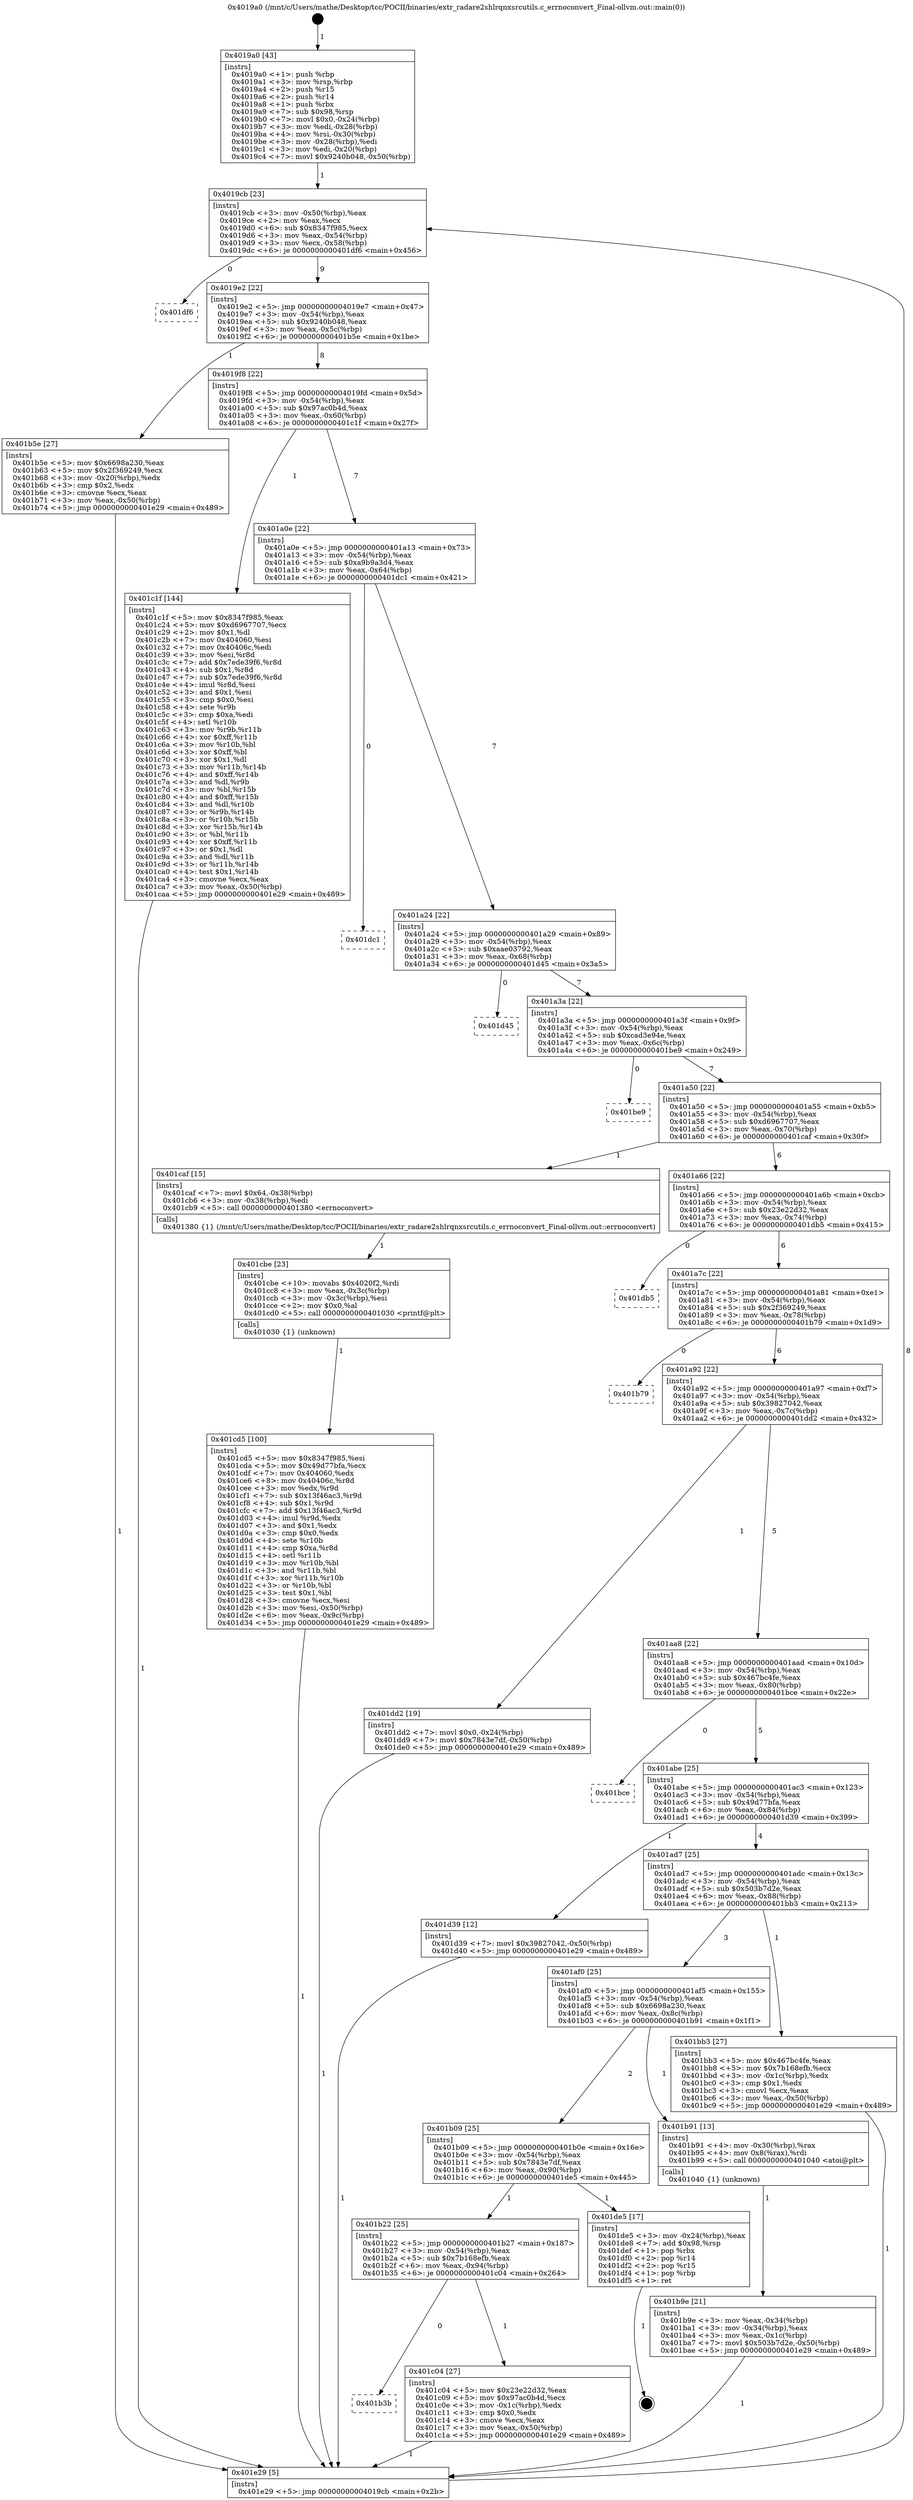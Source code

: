 digraph "0x4019a0" {
  label = "0x4019a0 (/mnt/c/Users/mathe/Desktop/tcc/POCII/binaries/extr_radare2shlrqnxsrcutils.c_errnoconvert_Final-ollvm.out::main(0))"
  labelloc = "t"
  node[shape=record]

  Entry [label="",width=0.3,height=0.3,shape=circle,fillcolor=black,style=filled]
  "0x4019cb" [label="{
     0x4019cb [23]\l
     | [instrs]\l
     &nbsp;&nbsp;0x4019cb \<+3\>: mov -0x50(%rbp),%eax\l
     &nbsp;&nbsp;0x4019ce \<+2\>: mov %eax,%ecx\l
     &nbsp;&nbsp;0x4019d0 \<+6\>: sub $0x8347f985,%ecx\l
     &nbsp;&nbsp;0x4019d6 \<+3\>: mov %eax,-0x54(%rbp)\l
     &nbsp;&nbsp;0x4019d9 \<+3\>: mov %ecx,-0x58(%rbp)\l
     &nbsp;&nbsp;0x4019dc \<+6\>: je 0000000000401df6 \<main+0x456\>\l
  }"]
  "0x401df6" [label="{
     0x401df6\l
  }", style=dashed]
  "0x4019e2" [label="{
     0x4019e2 [22]\l
     | [instrs]\l
     &nbsp;&nbsp;0x4019e2 \<+5\>: jmp 00000000004019e7 \<main+0x47\>\l
     &nbsp;&nbsp;0x4019e7 \<+3\>: mov -0x54(%rbp),%eax\l
     &nbsp;&nbsp;0x4019ea \<+5\>: sub $0x9240b048,%eax\l
     &nbsp;&nbsp;0x4019ef \<+3\>: mov %eax,-0x5c(%rbp)\l
     &nbsp;&nbsp;0x4019f2 \<+6\>: je 0000000000401b5e \<main+0x1be\>\l
  }"]
  Exit [label="",width=0.3,height=0.3,shape=circle,fillcolor=black,style=filled,peripheries=2]
  "0x401b5e" [label="{
     0x401b5e [27]\l
     | [instrs]\l
     &nbsp;&nbsp;0x401b5e \<+5\>: mov $0x6698a230,%eax\l
     &nbsp;&nbsp;0x401b63 \<+5\>: mov $0x2f369249,%ecx\l
     &nbsp;&nbsp;0x401b68 \<+3\>: mov -0x20(%rbp),%edx\l
     &nbsp;&nbsp;0x401b6b \<+3\>: cmp $0x2,%edx\l
     &nbsp;&nbsp;0x401b6e \<+3\>: cmovne %ecx,%eax\l
     &nbsp;&nbsp;0x401b71 \<+3\>: mov %eax,-0x50(%rbp)\l
     &nbsp;&nbsp;0x401b74 \<+5\>: jmp 0000000000401e29 \<main+0x489\>\l
  }"]
  "0x4019f8" [label="{
     0x4019f8 [22]\l
     | [instrs]\l
     &nbsp;&nbsp;0x4019f8 \<+5\>: jmp 00000000004019fd \<main+0x5d\>\l
     &nbsp;&nbsp;0x4019fd \<+3\>: mov -0x54(%rbp),%eax\l
     &nbsp;&nbsp;0x401a00 \<+5\>: sub $0x97ac0b4d,%eax\l
     &nbsp;&nbsp;0x401a05 \<+3\>: mov %eax,-0x60(%rbp)\l
     &nbsp;&nbsp;0x401a08 \<+6\>: je 0000000000401c1f \<main+0x27f\>\l
  }"]
  "0x401e29" [label="{
     0x401e29 [5]\l
     | [instrs]\l
     &nbsp;&nbsp;0x401e29 \<+5\>: jmp 00000000004019cb \<main+0x2b\>\l
  }"]
  "0x4019a0" [label="{
     0x4019a0 [43]\l
     | [instrs]\l
     &nbsp;&nbsp;0x4019a0 \<+1\>: push %rbp\l
     &nbsp;&nbsp;0x4019a1 \<+3\>: mov %rsp,%rbp\l
     &nbsp;&nbsp;0x4019a4 \<+2\>: push %r15\l
     &nbsp;&nbsp;0x4019a6 \<+2\>: push %r14\l
     &nbsp;&nbsp;0x4019a8 \<+1\>: push %rbx\l
     &nbsp;&nbsp;0x4019a9 \<+7\>: sub $0x98,%rsp\l
     &nbsp;&nbsp;0x4019b0 \<+7\>: movl $0x0,-0x24(%rbp)\l
     &nbsp;&nbsp;0x4019b7 \<+3\>: mov %edi,-0x28(%rbp)\l
     &nbsp;&nbsp;0x4019ba \<+4\>: mov %rsi,-0x30(%rbp)\l
     &nbsp;&nbsp;0x4019be \<+3\>: mov -0x28(%rbp),%edi\l
     &nbsp;&nbsp;0x4019c1 \<+3\>: mov %edi,-0x20(%rbp)\l
     &nbsp;&nbsp;0x4019c4 \<+7\>: movl $0x9240b048,-0x50(%rbp)\l
  }"]
  "0x401cd5" [label="{
     0x401cd5 [100]\l
     | [instrs]\l
     &nbsp;&nbsp;0x401cd5 \<+5\>: mov $0x8347f985,%esi\l
     &nbsp;&nbsp;0x401cda \<+5\>: mov $0x49d77bfa,%ecx\l
     &nbsp;&nbsp;0x401cdf \<+7\>: mov 0x404060,%edx\l
     &nbsp;&nbsp;0x401ce6 \<+8\>: mov 0x40406c,%r8d\l
     &nbsp;&nbsp;0x401cee \<+3\>: mov %edx,%r9d\l
     &nbsp;&nbsp;0x401cf1 \<+7\>: sub $0x13f46ac3,%r9d\l
     &nbsp;&nbsp;0x401cf8 \<+4\>: sub $0x1,%r9d\l
     &nbsp;&nbsp;0x401cfc \<+7\>: add $0x13f46ac3,%r9d\l
     &nbsp;&nbsp;0x401d03 \<+4\>: imul %r9d,%edx\l
     &nbsp;&nbsp;0x401d07 \<+3\>: and $0x1,%edx\l
     &nbsp;&nbsp;0x401d0a \<+3\>: cmp $0x0,%edx\l
     &nbsp;&nbsp;0x401d0d \<+4\>: sete %r10b\l
     &nbsp;&nbsp;0x401d11 \<+4\>: cmp $0xa,%r8d\l
     &nbsp;&nbsp;0x401d15 \<+4\>: setl %r11b\l
     &nbsp;&nbsp;0x401d19 \<+3\>: mov %r10b,%bl\l
     &nbsp;&nbsp;0x401d1c \<+3\>: and %r11b,%bl\l
     &nbsp;&nbsp;0x401d1f \<+3\>: xor %r11b,%r10b\l
     &nbsp;&nbsp;0x401d22 \<+3\>: or %r10b,%bl\l
     &nbsp;&nbsp;0x401d25 \<+3\>: test $0x1,%bl\l
     &nbsp;&nbsp;0x401d28 \<+3\>: cmovne %ecx,%esi\l
     &nbsp;&nbsp;0x401d2b \<+3\>: mov %esi,-0x50(%rbp)\l
     &nbsp;&nbsp;0x401d2e \<+6\>: mov %eax,-0x9c(%rbp)\l
     &nbsp;&nbsp;0x401d34 \<+5\>: jmp 0000000000401e29 \<main+0x489\>\l
  }"]
  "0x401c1f" [label="{
     0x401c1f [144]\l
     | [instrs]\l
     &nbsp;&nbsp;0x401c1f \<+5\>: mov $0x8347f985,%eax\l
     &nbsp;&nbsp;0x401c24 \<+5\>: mov $0xd6967707,%ecx\l
     &nbsp;&nbsp;0x401c29 \<+2\>: mov $0x1,%dl\l
     &nbsp;&nbsp;0x401c2b \<+7\>: mov 0x404060,%esi\l
     &nbsp;&nbsp;0x401c32 \<+7\>: mov 0x40406c,%edi\l
     &nbsp;&nbsp;0x401c39 \<+3\>: mov %esi,%r8d\l
     &nbsp;&nbsp;0x401c3c \<+7\>: add $0x7ede39f6,%r8d\l
     &nbsp;&nbsp;0x401c43 \<+4\>: sub $0x1,%r8d\l
     &nbsp;&nbsp;0x401c47 \<+7\>: sub $0x7ede39f6,%r8d\l
     &nbsp;&nbsp;0x401c4e \<+4\>: imul %r8d,%esi\l
     &nbsp;&nbsp;0x401c52 \<+3\>: and $0x1,%esi\l
     &nbsp;&nbsp;0x401c55 \<+3\>: cmp $0x0,%esi\l
     &nbsp;&nbsp;0x401c58 \<+4\>: sete %r9b\l
     &nbsp;&nbsp;0x401c5c \<+3\>: cmp $0xa,%edi\l
     &nbsp;&nbsp;0x401c5f \<+4\>: setl %r10b\l
     &nbsp;&nbsp;0x401c63 \<+3\>: mov %r9b,%r11b\l
     &nbsp;&nbsp;0x401c66 \<+4\>: xor $0xff,%r11b\l
     &nbsp;&nbsp;0x401c6a \<+3\>: mov %r10b,%bl\l
     &nbsp;&nbsp;0x401c6d \<+3\>: xor $0xff,%bl\l
     &nbsp;&nbsp;0x401c70 \<+3\>: xor $0x1,%dl\l
     &nbsp;&nbsp;0x401c73 \<+3\>: mov %r11b,%r14b\l
     &nbsp;&nbsp;0x401c76 \<+4\>: and $0xff,%r14b\l
     &nbsp;&nbsp;0x401c7a \<+3\>: and %dl,%r9b\l
     &nbsp;&nbsp;0x401c7d \<+3\>: mov %bl,%r15b\l
     &nbsp;&nbsp;0x401c80 \<+4\>: and $0xff,%r15b\l
     &nbsp;&nbsp;0x401c84 \<+3\>: and %dl,%r10b\l
     &nbsp;&nbsp;0x401c87 \<+3\>: or %r9b,%r14b\l
     &nbsp;&nbsp;0x401c8a \<+3\>: or %r10b,%r15b\l
     &nbsp;&nbsp;0x401c8d \<+3\>: xor %r15b,%r14b\l
     &nbsp;&nbsp;0x401c90 \<+3\>: or %bl,%r11b\l
     &nbsp;&nbsp;0x401c93 \<+4\>: xor $0xff,%r11b\l
     &nbsp;&nbsp;0x401c97 \<+3\>: or $0x1,%dl\l
     &nbsp;&nbsp;0x401c9a \<+3\>: and %dl,%r11b\l
     &nbsp;&nbsp;0x401c9d \<+3\>: or %r11b,%r14b\l
     &nbsp;&nbsp;0x401ca0 \<+4\>: test $0x1,%r14b\l
     &nbsp;&nbsp;0x401ca4 \<+3\>: cmovne %ecx,%eax\l
     &nbsp;&nbsp;0x401ca7 \<+3\>: mov %eax,-0x50(%rbp)\l
     &nbsp;&nbsp;0x401caa \<+5\>: jmp 0000000000401e29 \<main+0x489\>\l
  }"]
  "0x401a0e" [label="{
     0x401a0e [22]\l
     | [instrs]\l
     &nbsp;&nbsp;0x401a0e \<+5\>: jmp 0000000000401a13 \<main+0x73\>\l
     &nbsp;&nbsp;0x401a13 \<+3\>: mov -0x54(%rbp),%eax\l
     &nbsp;&nbsp;0x401a16 \<+5\>: sub $0xa9b9a3d4,%eax\l
     &nbsp;&nbsp;0x401a1b \<+3\>: mov %eax,-0x64(%rbp)\l
     &nbsp;&nbsp;0x401a1e \<+6\>: je 0000000000401dc1 \<main+0x421\>\l
  }"]
  "0x401cbe" [label="{
     0x401cbe [23]\l
     | [instrs]\l
     &nbsp;&nbsp;0x401cbe \<+10\>: movabs $0x4020f2,%rdi\l
     &nbsp;&nbsp;0x401cc8 \<+3\>: mov %eax,-0x3c(%rbp)\l
     &nbsp;&nbsp;0x401ccb \<+3\>: mov -0x3c(%rbp),%esi\l
     &nbsp;&nbsp;0x401cce \<+2\>: mov $0x0,%al\l
     &nbsp;&nbsp;0x401cd0 \<+5\>: call 0000000000401030 \<printf@plt\>\l
     | [calls]\l
     &nbsp;&nbsp;0x401030 \{1\} (unknown)\l
  }"]
  "0x401dc1" [label="{
     0x401dc1\l
  }", style=dashed]
  "0x401a24" [label="{
     0x401a24 [22]\l
     | [instrs]\l
     &nbsp;&nbsp;0x401a24 \<+5\>: jmp 0000000000401a29 \<main+0x89\>\l
     &nbsp;&nbsp;0x401a29 \<+3\>: mov -0x54(%rbp),%eax\l
     &nbsp;&nbsp;0x401a2c \<+5\>: sub $0xaae03792,%eax\l
     &nbsp;&nbsp;0x401a31 \<+3\>: mov %eax,-0x68(%rbp)\l
     &nbsp;&nbsp;0x401a34 \<+6\>: je 0000000000401d45 \<main+0x3a5\>\l
  }"]
  "0x401b3b" [label="{
     0x401b3b\l
  }", style=dashed]
  "0x401d45" [label="{
     0x401d45\l
  }", style=dashed]
  "0x401a3a" [label="{
     0x401a3a [22]\l
     | [instrs]\l
     &nbsp;&nbsp;0x401a3a \<+5\>: jmp 0000000000401a3f \<main+0x9f\>\l
     &nbsp;&nbsp;0x401a3f \<+3\>: mov -0x54(%rbp),%eax\l
     &nbsp;&nbsp;0x401a42 \<+5\>: sub $0xcad3e94e,%eax\l
     &nbsp;&nbsp;0x401a47 \<+3\>: mov %eax,-0x6c(%rbp)\l
     &nbsp;&nbsp;0x401a4a \<+6\>: je 0000000000401be9 \<main+0x249\>\l
  }"]
  "0x401c04" [label="{
     0x401c04 [27]\l
     | [instrs]\l
     &nbsp;&nbsp;0x401c04 \<+5\>: mov $0x23e22d32,%eax\l
     &nbsp;&nbsp;0x401c09 \<+5\>: mov $0x97ac0b4d,%ecx\l
     &nbsp;&nbsp;0x401c0e \<+3\>: mov -0x1c(%rbp),%edx\l
     &nbsp;&nbsp;0x401c11 \<+3\>: cmp $0x0,%edx\l
     &nbsp;&nbsp;0x401c14 \<+3\>: cmove %ecx,%eax\l
     &nbsp;&nbsp;0x401c17 \<+3\>: mov %eax,-0x50(%rbp)\l
     &nbsp;&nbsp;0x401c1a \<+5\>: jmp 0000000000401e29 \<main+0x489\>\l
  }"]
  "0x401be9" [label="{
     0x401be9\l
  }", style=dashed]
  "0x401a50" [label="{
     0x401a50 [22]\l
     | [instrs]\l
     &nbsp;&nbsp;0x401a50 \<+5\>: jmp 0000000000401a55 \<main+0xb5\>\l
     &nbsp;&nbsp;0x401a55 \<+3\>: mov -0x54(%rbp),%eax\l
     &nbsp;&nbsp;0x401a58 \<+5\>: sub $0xd6967707,%eax\l
     &nbsp;&nbsp;0x401a5d \<+3\>: mov %eax,-0x70(%rbp)\l
     &nbsp;&nbsp;0x401a60 \<+6\>: je 0000000000401caf \<main+0x30f\>\l
  }"]
  "0x401b22" [label="{
     0x401b22 [25]\l
     | [instrs]\l
     &nbsp;&nbsp;0x401b22 \<+5\>: jmp 0000000000401b27 \<main+0x187\>\l
     &nbsp;&nbsp;0x401b27 \<+3\>: mov -0x54(%rbp),%eax\l
     &nbsp;&nbsp;0x401b2a \<+5\>: sub $0x7b168efb,%eax\l
     &nbsp;&nbsp;0x401b2f \<+6\>: mov %eax,-0x94(%rbp)\l
     &nbsp;&nbsp;0x401b35 \<+6\>: je 0000000000401c04 \<main+0x264\>\l
  }"]
  "0x401caf" [label="{
     0x401caf [15]\l
     | [instrs]\l
     &nbsp;&nbsp;0x401caf \<+7\>: movl $0x64,-0x38(%rbp)\l
     &nbsp;&nbsp;0x401cb6 \<+3\>: mov -0x38(%rbp),%edi\l
     &nbsp;&nbsp;0x401cb9 \<+5\>: call 0000000000401380 \<errnoconvert\>\l
     | [calls]\l
     &nbsp;&nbsp;0x401380 \{1\} (/mnt/c/Users/mathe/Desktop/tcc/POCII/binaries/extr_radare2shlrqnxsrcutils.c_errnoconvert_Final-ollvm.out::errnoconvert)\l
  }"]
  "0x401a66" [label="{
     0x401a66 [22]\l
     | [instrs]\l
     &nbsp;&nbsp;0x401a66 \<+5\>: jmp 0000000000401a6b \<main+0xcb\>\l
     &nbsp;&nbsp;0x401a6b \<+3\>: mov -0x54(%rbp),%eax\l
     &nbsp;&nbsp;0x401a6e \<+5\>: sub $0x23e22d32,%eax\l
     &nbsp;&nbsp;0x401a73 \<+3\>: mov %eax,-0x74(%rbp)\l
     &nbsp;&nbsp;0x401a76 \<+6\>: je 0000000000401db5 \<main+0x415\>\l
  }"]
  "0x401de5" [label="{
     0x401de5 [17]\l
     | [instrs]\l
     &nbsp;&nbsp;0x401de5 \<+3\>: mov -0x24(%rbp),%eax\l
     &nbsp;&nbsp;0x401de8 \<+7\>: add $0x98,%rsp\l
     &nbsp;&nbsp;0x401def \<+1\>: pop %rbx\l
     &nbsp;&nbsp;0x401df0 \<+2\>: pop %r14\l
     &nbsp;&nbsp;0x401df2 \<+2\>: pop %r15\l
     &nbsp;&nbsp;0x401df4 \<+1\>: pop %rbp\l
     &nbsp;&nbsp;0x401df5 \<+1\>: ret\l
  }"]
  "0x401db5" [label="{
     0x401db5\l
  }", style=dashed]
  "0x401a7c" [label="{
     0x401a7c [22]\l
     | [instrs]\l
     &nbsp;&nbsp;0x401a7c \<+5\>: jmp 0000000000401a81 \<main+0xe1\>\l
     &nbsp;&nbsp;0x401a81 \<+3\>: mov -0x54(%rbp),%eax\l
     &nbsp;&nbsp;0x401a84 \<+5\>: sub $0x2f369249,%eax\l
     &nbsp;&nbsp;0x401a89 \<+3\>: mov %eax,-0x78(%rbp)\l
     &nbsp;&nbsp;0x401a8c \<+6\>: je 0000000000401b79 \<main+0x1d9\>\l
  }"]
  "0x401b9e" [label="{
     0x401b9e [21]\l
     | [instrs]\l
     &nbsp;&nbsp;0x401b9e \<+3\>: mov %eax,-0x34(%rbp)\l
     &nbsp;&nbsp;0x401ba1 \<+3\>: mov -0x34(%rbp),%eax\l
     &nbsp;&nbsp;0x401ba4 \<+3\>: mov %eax,-0x1c(%rbp)\l
     &nbsp;&nbsp;0x401ba7 \<+7\>: movl $0x503b7d2e,-0x50(%rbp)\l
     &nbsp;&nbsp;0x401bae \<+5\>: jmp 0000000000401e29 \<main+0x489\>\l
  }"]
  "0x401b79" [label="{
     0x401b79\l
  }", style=dashed]
  "0x401a92" [label="{
     0x401a92 [22]\l
     | [instrs]\l
     &nbsp;&nbsp;0x401a92 \<+5\>: jmp 0000000000401a97 \<main+0xf7\>\l
     &nbsp;&nbsp;0x401a97 \<+3\>: mov -0x54(%rbp),%eax\l
     &nbsp;&nbsp;0x401a9a \<+5\>: sub $0x39827042,%eax\l
     &nbsp;&nbsp;0x401a9f \<+3\>: mov %eax,-0x7c(%rbp)\l
     &nbsp;&nbsp;0x401aa2 \<+6\>: je 0000000000401dd2 \<main+0x432\>\l
  }"]
  "0x401b09" [label="{
     0x401b09 [25]\l
     | [instrs]\l
     &nbsp;&nbsp;0x401b09 \<+5\>: jmp 0000000000401b0e \<main+0x16e\>\l
     &nbsp;&nbsp;0x401b0e \<+3\>: mov -0x54(%rbp),%eax\l
     &nbsp;&nbsp;0x401b11 \<+5\>: sub $0x7843e7df,%eax\l
     &nbsp;&nbsp;0x401b16 \<+6\>: mov %eax,-0x90(%rbp)\l
     &nbsp;&nbsp;0x401b1c \<+6\>: je 0000000000401de5 \<main+0x445\>\l
  }"]
  "0x401dd2" [label="{
     0x401dd2 [19]\l
     | [instrs]\l
     &nbsp;&nbsp;0x401dd2 \<+7\>: movl $0x0,-0x24(%rbp)\l
     &nbsp;&nbsp;0x401dd9 \<+7\>: movl $0x7843e7df,-0x50(%rbp)\l
     &nbsp;&nbsp;0x401de0 \<+5\>: jmp 0000000000401e29 \<main+0x489\>\l
  }"]
  "0x401aa8" [label="{
     0x401aa8 [22]\l
     | [instrs]\l
     &nbsp;&nbsp;0x401aa8 \<+5\>: jmp 0000000000401aad \<main+0x10d\>\l
     &nbsp;&nbsp;0x401aad \<+3\>: mov -0x54(%rbp),%eax\l
     &nbsp;&nbsp;0x401ab0 \<+5\>: sub $0x467bc4fe,%eax\l
     &nbsp;&nbsp;0x401ab5 \<+3\>: mov %eax,-0x80(%rbp)\l
     &nbsp;&nbsp;0x401ab8 \<+6\>: je 0000000000401bce \<main+0x22e\>\l
  }"]
  "0x401b91" [label="{
     0x401b91 [13]\l
     | [instrs]\l
     &nbsp;&nbsp;0x401b91 \<+4\>: mov -0x30(%rbp),%rax\l
     &nbsp;&nbsp;0x401b95 \<+4\>: mov 0x8(%rax),%rdi\l
     &nbsp;&nbsp;0x401b99 \<+5\>: call 0000000000401040 \<atoi@plt\>\l
     | [calls]\l
     &nbsp;&nbsp;0x401040 \{1\} (unknown)\l
  }"]
  "0x401bce" [label="{
     0x401bce\l
  }", style=dashed]
  "0x401abe" [label="{
     0x401abe [25]\l
     | [instrs]\l
     &nbsp;&nbsp;0x401abe \<+5\>: jmp 0000000000401ac3 \<main+0x123\>\l
     &nbsp;&nbsp;0x401ac3 \<+3\>: mov -0x54(%rbp),%eax\l
     &nbsp;&nbsp;0x401ac6 \<+5\>: sub $0x49d77bfa,%eax\l
     &nbsp;&nbsp;0x401acb \<+6\>: mov %eax,-0x84(%rbp)\l
     &nbsp;&nbsp;0x401ad1 \<+6\>: je 0000000000401d39 \<main+0x399\>\l
  }"]
  "0x401af0" [label="{
     0x401af0 [25]\l
     | [instrs]\l
     &nbsp;&nbsp;0x401af0 \<+5\>: jmp 0000000000401af5 \<main+0x155\>\l
     &nbsp;&nbsp;0x401af5 \<+3\>: mov -0x54(%rbp),%eax\l
     &nbsp;&nbsp;0x401af8 \<+5\>: sub $0x6698a230,%eax\l
     &nbsp;&nbsp;0x401afd \<+6\>: mov %eax,-0x8c(%rbp)\l
     &nbsp;&nbsp;0x401b03 \<+6\>: je 0000000000401b91 \<main+0x1f1\>\l
  }"]
  "0x401d39" [label="{
     0x401d39 [12]\l
     | [instrs]\l
     &nbsp;&nbsp;0x401d39 \<+7\>: movl $0x39827042,-0x50(%rbp)\l
     &nbsp;&nbsp;0x401d40 \<+5\>: jmp 0000000000401e29 \<main+0x489\>\l
  }"]
  "0x401ad7" [label="{
     0x401ad7 [25]\l
     | [instrs]\l
     &nbsp;&nbsp;0x401ad7 \<+5\>: jmp 0000000000401adc \<main+0x13c\>\l
     &nbsp;&nbsp;0x401adc \<+3\>: mov -0x54(%rbp),%eax\l
     &nbsp;&nbsp;0x401adf \<+5\>: sub $0x503b7d2e,%eax\l
     &nbsp;&nbsp;0x401ae4 \<+6\>: mov %eax,-0x88(%rbp)\l
     &nbsp;&nbsp;0x401aea \<+6\>: je 0000000000401bb3 \<main+0x213\>\l
  }"]
  "0x401bb3" [label="{
     0x401bb3 [27]\l
     | [instrs]\l
     &nbsp;&nbsp;0x401bb3 \<+5\>: mov $0x467bc4fe,%eax\l
     &nbsp;&nbsp;0x401bb8 \<+5\>: mov $0x7b168efb,%ecx\l
     &nbsp;&nbsp;0x401bbd \<+3\>: mov -0x1c(%rbp),%edx\l
     &nbsp;&nbsp;0x401bc0 \<+3\>: cmp $0x1,%edx\l
     &nbsp;&nbsp;0x401bc3 \<+3\>: cmovl %ecx,%eax\l
     &nbsp;&nbsp;0x401bc6 \<+3\>: mov %eax,-0x50(%rbp)\l
     &nbsp;&nbsp;0x401bc9 \<+5\>: jmp 0000000000401e29 \<main+0x489\>\l
  }"]
  Entry -> "0x4019a0" [label=" 1"]
  "0x4019cb" -> "0x401df6" [label=" 0"]
  "0x4019cb" -> "0x4019e2" [label=" 9"]
  "0x401de5" -> Exit [label=" 1"]
  "0x4019e2" -> "0x401b5e" [label=" 1"]
  "0x4019e2" -> "0x4019f8" [label=" 8"]
  "0x401b5e" -> "0x401e29" [label=" 1"]
  "0x4019a0" -> "0x4019cb" [label=" 1"]
  "0x401e29" -> "0x4019cb" [label=" 8"]
  "0x401dd2" -> "0x401e29" [label=" 1"]
  "0x4019f8" -> "0x401c1f" [label=" 1"]
  "0x4019f8" -> "0x401a0e" [label=" 7"]
  "0x401d39" -> "0x401e29" [label=" 1"]
  "0x401a0e" -> "0x401dc1" [label=" 0"]
  "0x401a0e" -> "0x401a24" [label=" 7"]
  "0x401cd5" -> "0x401e29" [label=" 1"]
  "0x401a24" -> "0x401d45" [label=" 0"]
  "0x401a24" -> "0x401a3a" [label=" 7"]
  "0x401cbe" -> "0x401cd5" [label=" 1"]
  "0x401a3a" -> "0x401be9" [label=" 0"]
  "0x401a3a" -> "0x401a50" [label=" 7"]
  "0x401caf" -> "0x401cbe" [label=" 1"]
  "0x401a50" -> "0x401caf" [label=" 1"]
  "0x401a50" -> "0x401a66" [label=" 6"]
  "0x401c04" -> "0x401e29" [label=" 1"]
  "0x401a66" -> "0x401db5" [label=" 0"]
  "0x401a66" -> "0x401a7c" [label=" 6"]
  "0x401b22" -> "0x401b3b" [label=" 0"]
  "0x401a7c" -> "0x401b79" [label=" 0"]
  "0x401a7c" -> "0x401a92" [label=" 6"]
  "0x401c1f" -> "0x401e29" [label=" 1"]
  "0x401a92" -> "0x401dd2" [label=" 1"]
  "0x401a92" -> "0x401aa8" [label=" 5"]
  "0x401b09" -> "0x401b22" [label=" 1"]
  "0x401aa8" -> "0x401bce" [label=" 0"]
  "0x401aa8" -> "0x401abe" [label=" 5"]
  "0x401b09" -> "0x401de5" [label=" 1"]
  "0x401abe" -> "0x401d39" [label=" 1"]
  "0x401abe" -> "0x401ad7" [label=" 4"]
  "0x401bb3" -> "0x401e29" [label=" 1"]
  "0x401ad7" -> "0x401bb3" [label=" 1"]
  "0x401ad7" -> "0x401af0" [label=" 3"]
  "0x401b22" -> "0x401c04" [label=" 1"]
  "0x401af0" -> "0x401b91" [label=" 1"]
  "0x401af0" -> "0x401b09" [label=" 2"]
  "0x401b91" -> "0x401b9e" [label=" 1"]
  "0x401b9e" -> "0x401e29" [label=" 1"]
}
